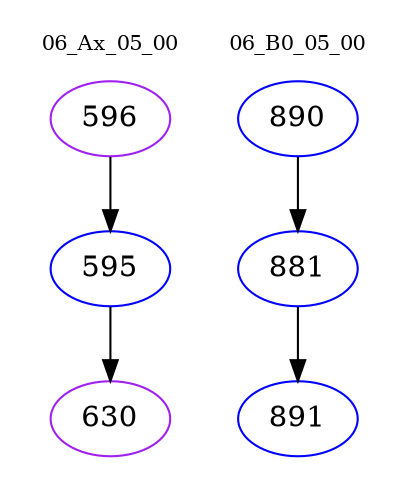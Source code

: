 digraph{
subgraph cluster_0 {
color = white
label = "06_Ax_05_00";
fontsize=10;
T0_596 [label="596", color="purple"]
T0_596 -> T0_595 [color="black"]
T0_595 [label="595", color="blue"]
T0_595 -> T0_630 [color="black"]
T0_630 [label="630", color="purple"]
}
subgraph cluster_1 {
color = white
label = "06_B0_05_00";
fontsize=10;
T1_890 [label="890", color="blue"]
T1_890 -> T1_881 [color="black"]
T1_881 [label="881", color="blue"]
T1_881 -> T1_891 [color="black"]
T1_891 [label="891", color="blue"]
}
}
